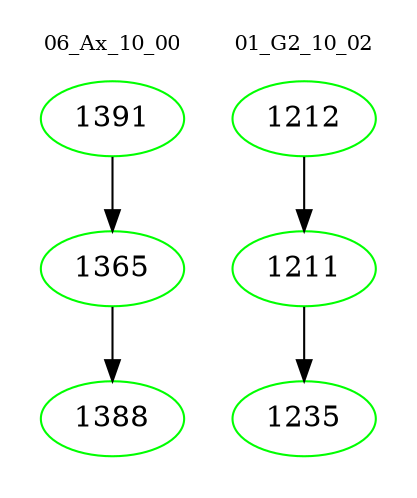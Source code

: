digraph{
subgraph cluster_0 {
color = white
label = "06_Ax_10_00";
fontsize=10;
T0_1391 [label="1391", color="green"]
T0_1391 -> T0_1365 [color="black"]
T0_1365 [label="1365", color="green"]
T0_1365 -> T0_1388 [color="black"]
T0_1388 [label="1388", color="green"]
}
subgraph cluster_1 {
color = white
label = "01_G2_10_02";
fontsize=10;
T1_1212 [label="1212", color="green"]
T1_1212 -> T1_1211 [color="black"]
T1_1211 [label="1211", color="green"]
T1_1211 -> T1_1235 [color="black"]
T1_1235 [label="1235", color="green"]
}
}
